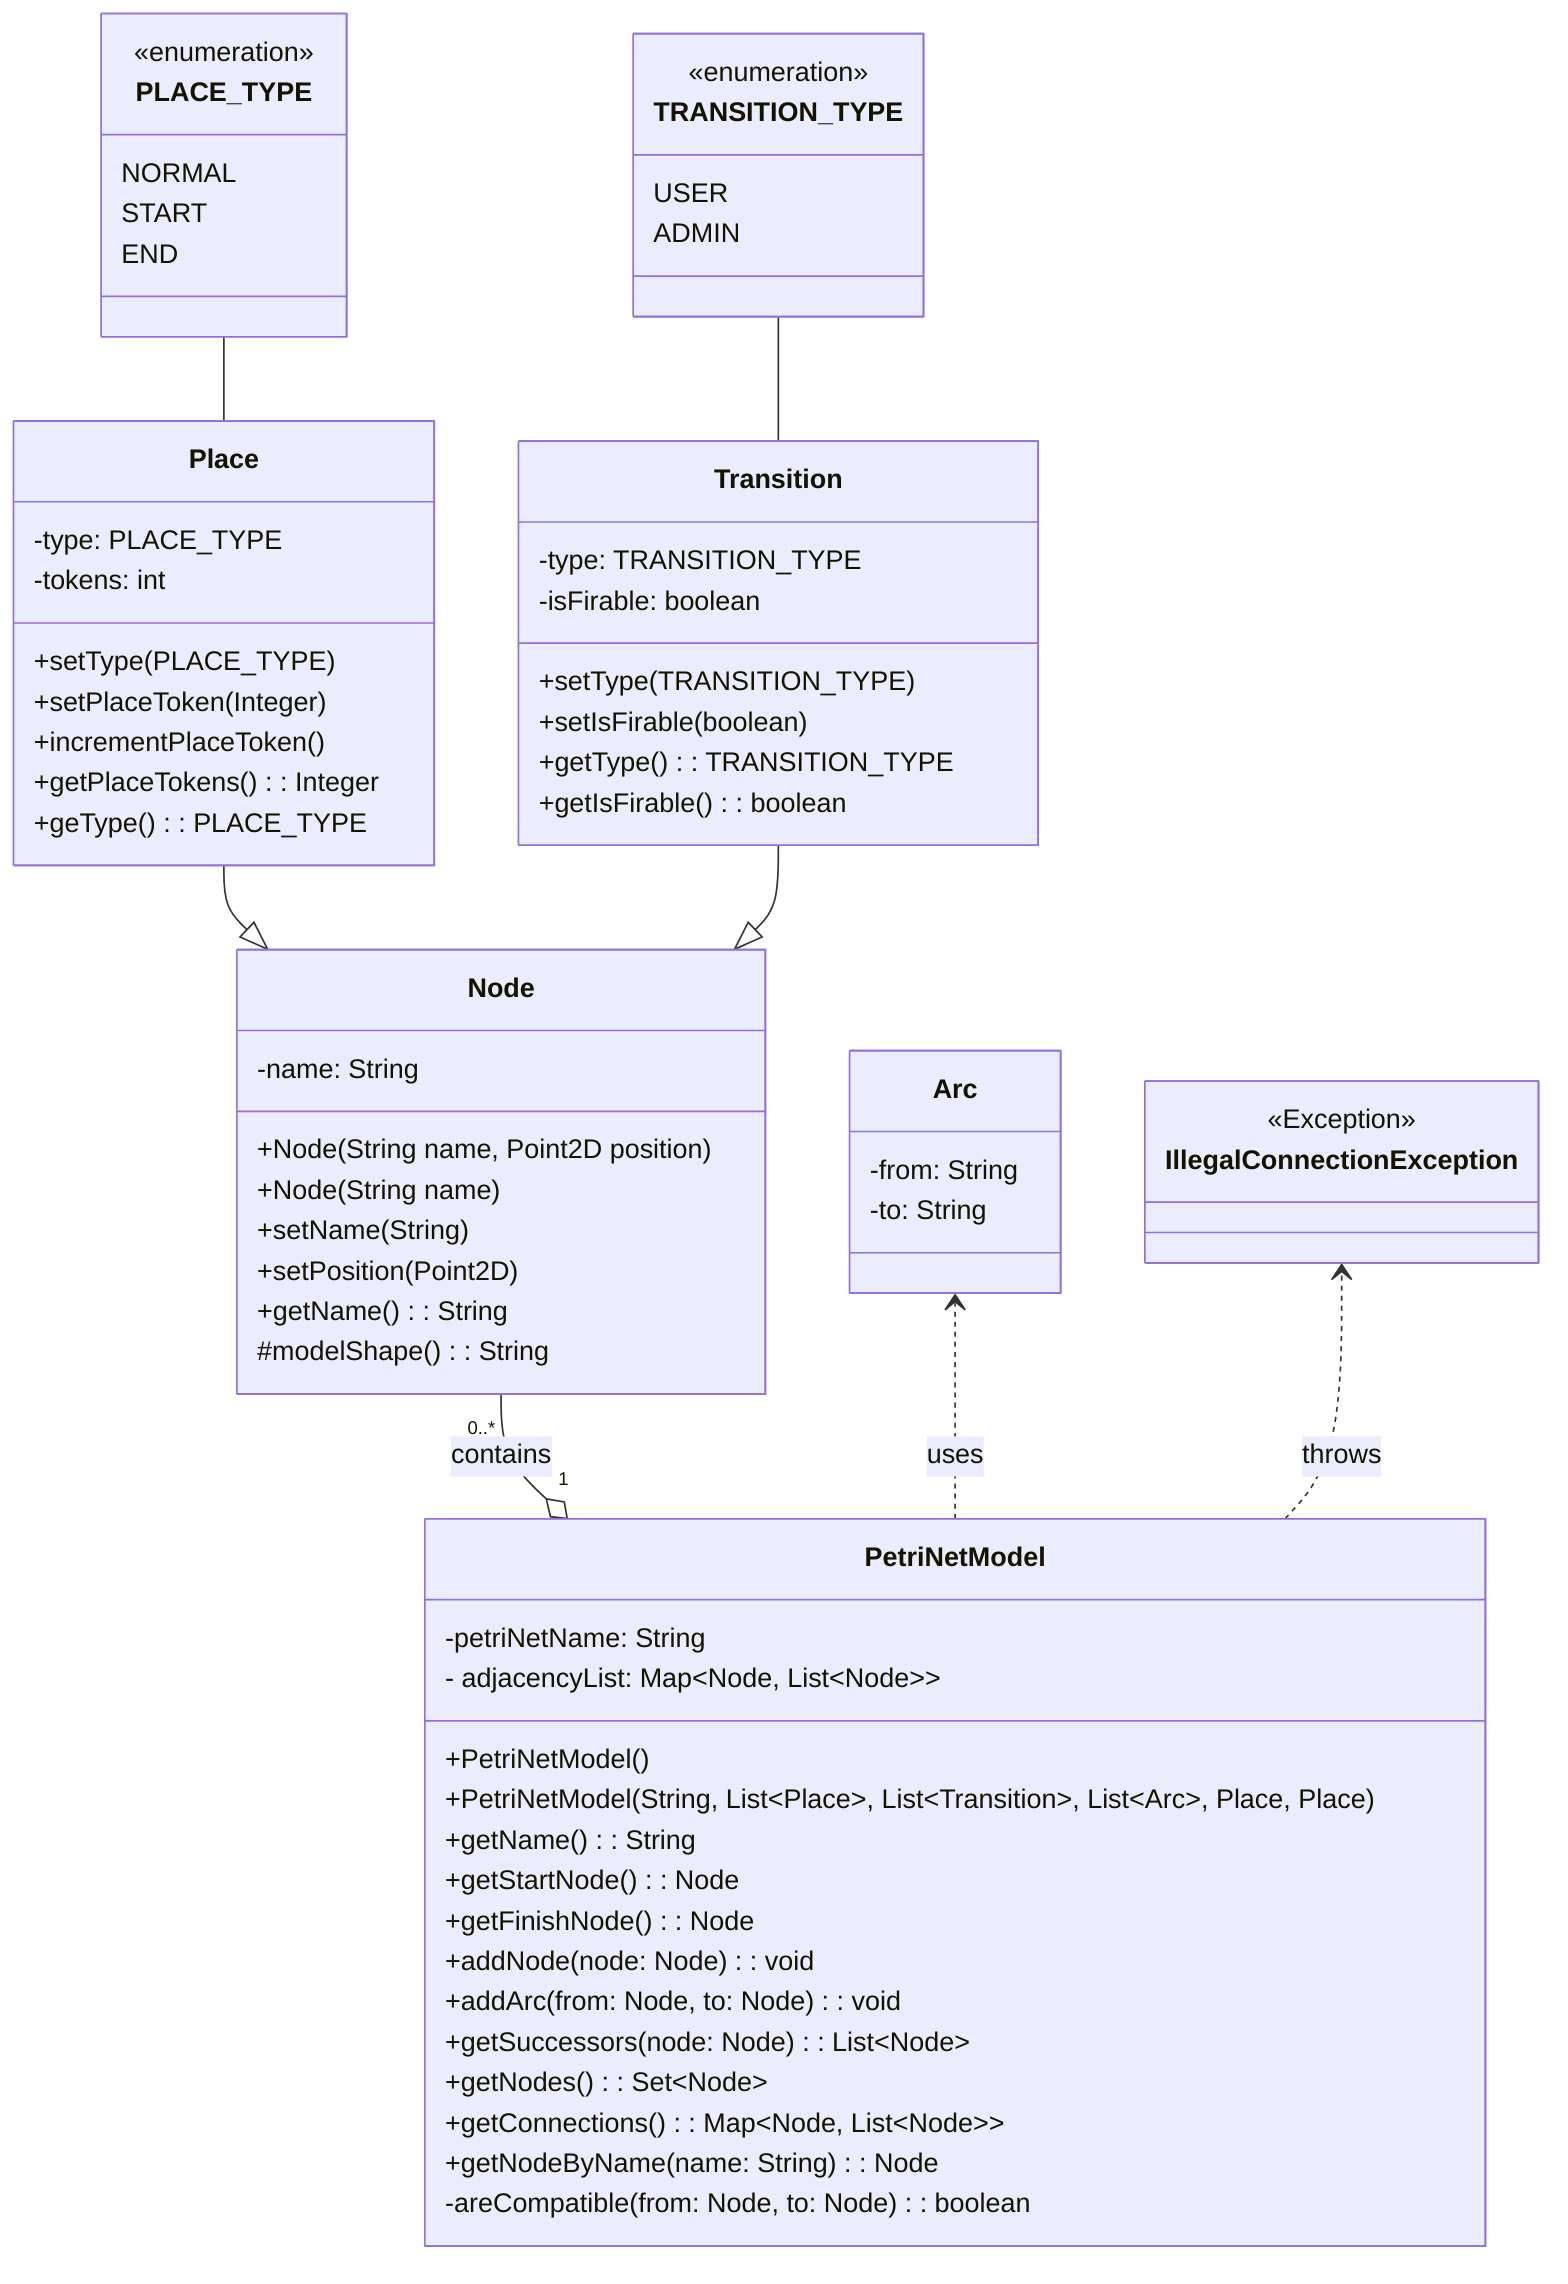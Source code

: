 classDiagram
    direction BT

    class PetriNetModel {
        -petriNetName: String
        - adjacencyList: Map&lt;Node, List&lt;Node&gt;&gt;
        +PetriNetModel()
        +PetriNetModel(String, List~Place~, List~Transition~, List~Arc~, Place, Place)
        +getName(): String
        +getStartNode(): Node
        +getFinishNode(): Node
        +addNode(node: Node): void
        +addArc(from: Node, to: Node): void
        +getSuccessors(node: Node): List~Node~
        +getNodes(): Set~Node~
        +getConnections(): Map&lt;Node, List&lt;Node&gt;&gt;
        +getNodeByName(name: String): Node
        -areCompatible(from: Node, to: Node): boolean
    }

    class Node {
        -name: String
        +Node(String name, Point2D position)
        +Node(String name)
        +setName(String)
        +setPosition(Point2D)
        +getName(): String
        #modelShape(): String
    }

    class Place {
        -type: PLACE_TYPE
        -tokens: int
        +setType(PLACE_TYPE)
        +setPlaceToken(Integer)
        +incrementPlaceToken()
        +getPlaceTokens(): Integer
        +geType(): PLACE_TYPE

    }

    class Transition {
        -type: TRANSITION_TYPE
        -isFirable: boolean
        +setType(TRANSITION_TYPE)
        +setIsFirable(boolean)
        +getType(): TRANSITION_TYPE
        +getIsFirable(): boolean
    }

    class Arc {
        -from: String
        -to: String
    }

    class IllegalConnectionException {
        <<Exception>>
    }

    class PLACE_TYPE {
        <<enumeration>>
        NORMAL
        START
        END
    }

    class TRANSITION_TYPE {
        <<enumeration>>
        USER
        ADMIN
    }

PetriNetModel "1" o-- "0..*" Node : contains
Node <|-- Place
Node <|-- Transition

PetriNetModel ..> Arc : uses
PetriNetModel ..> IllegalConnectionException : throws

Place -- PLACE_TYPE
Transition -- TRANSITION_TYPE